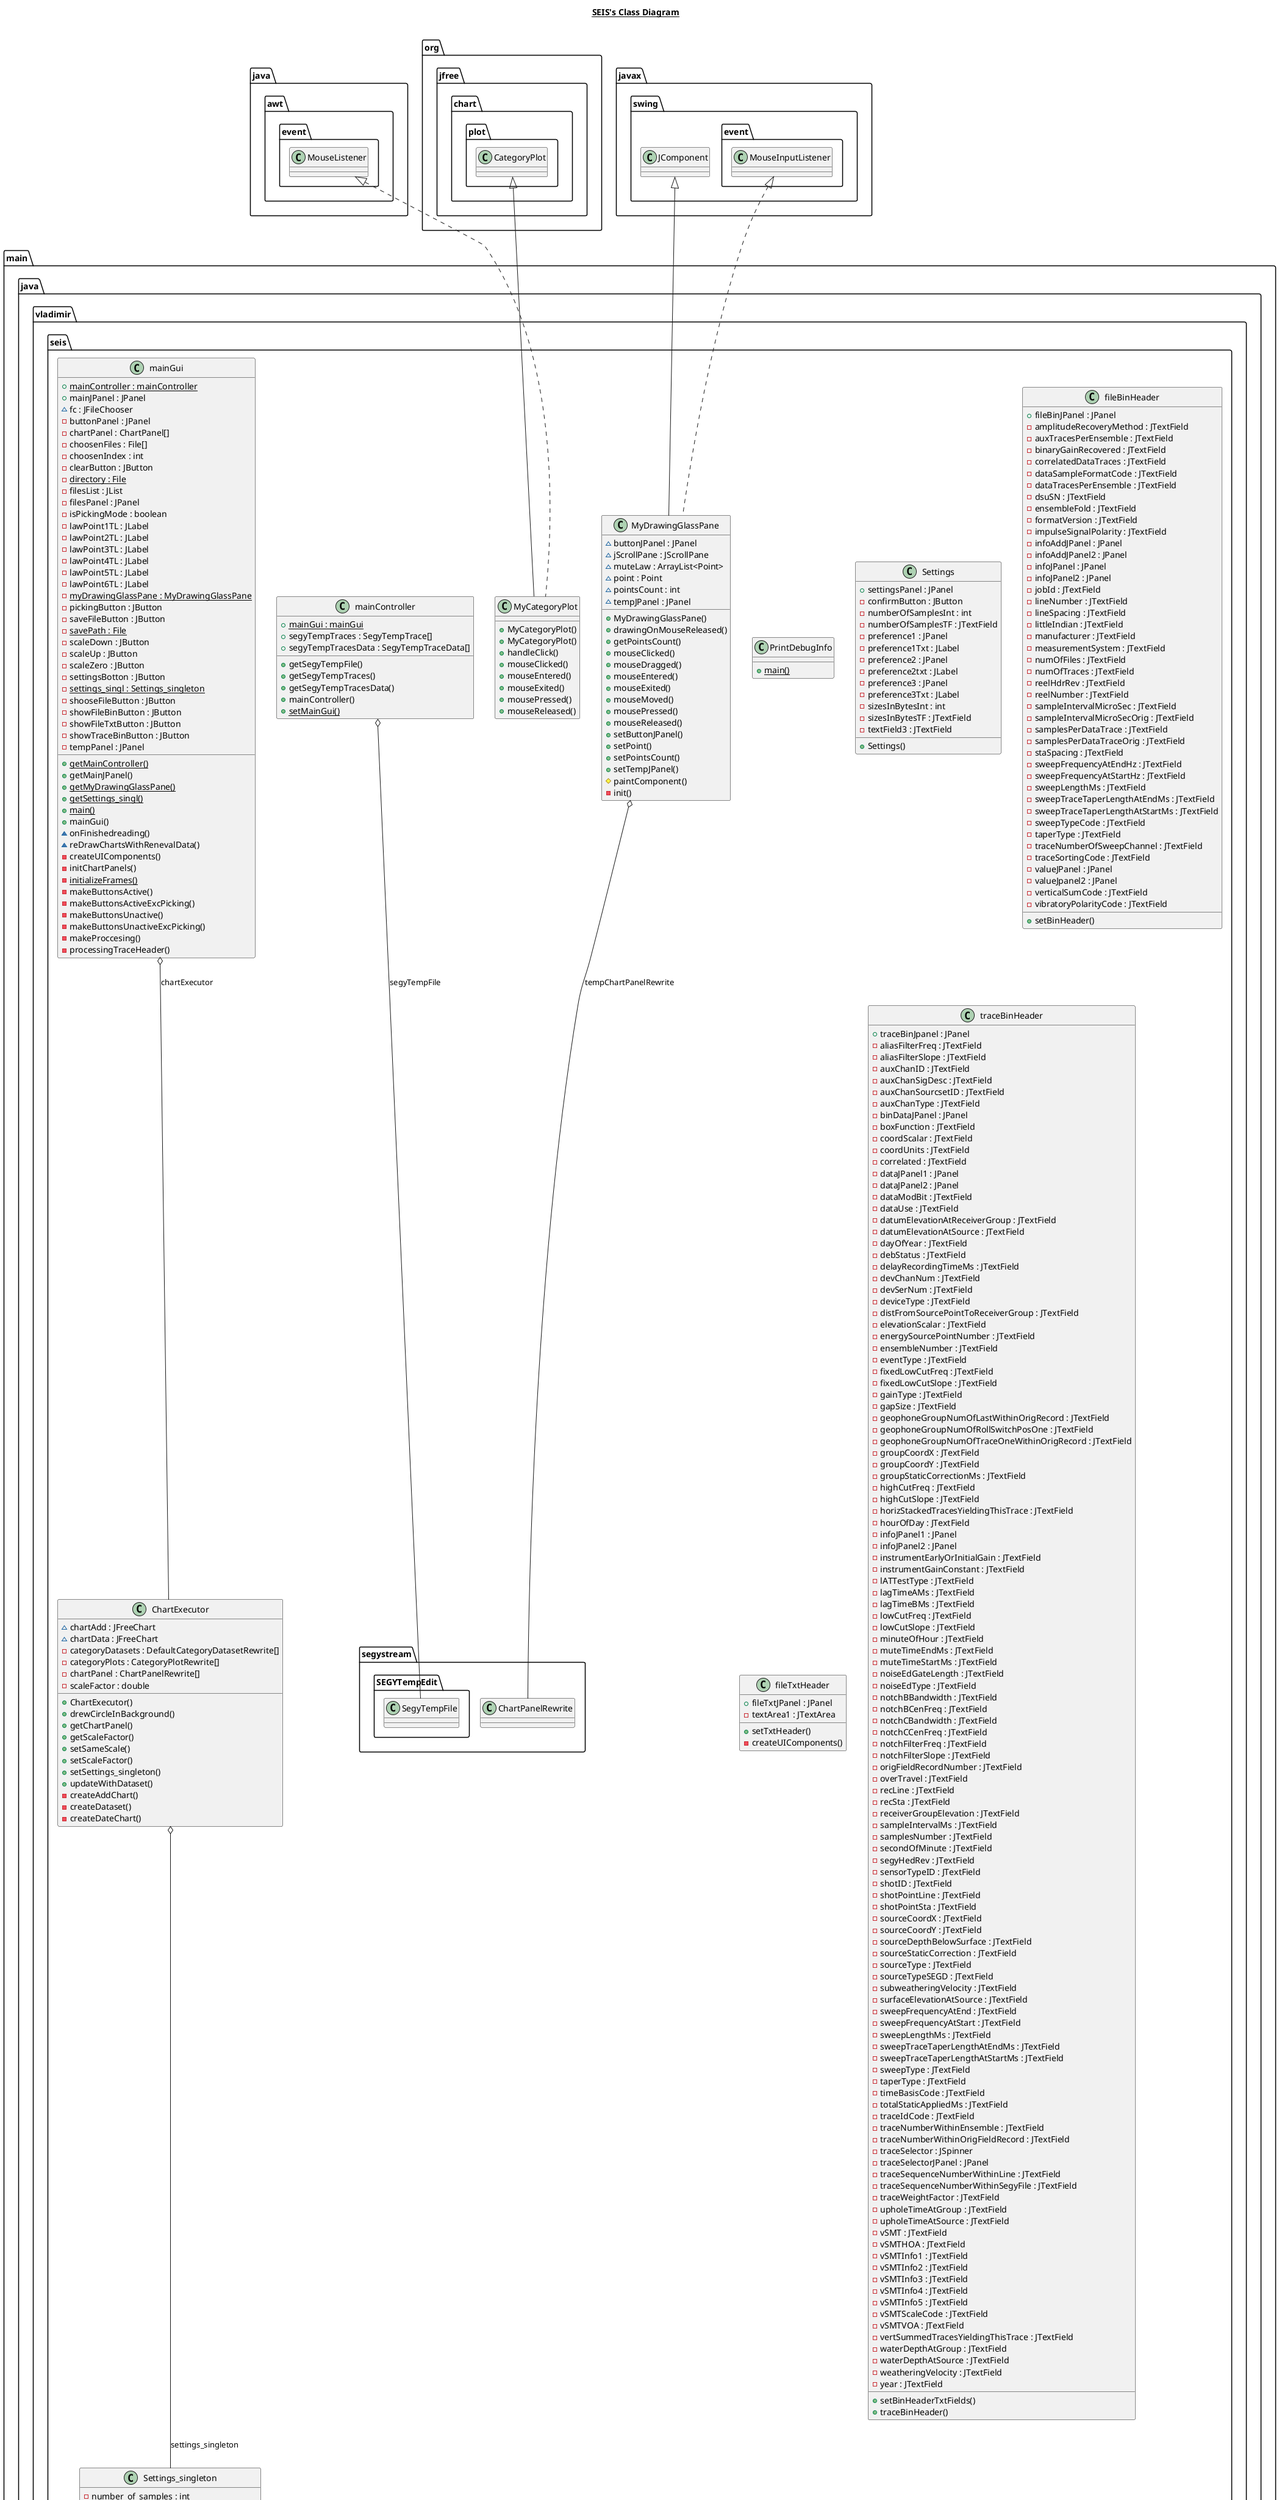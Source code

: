 @startuml

title __SEIS's Class Diagram__\n

  namespace main.java.vladimir.seis {
    class main.java.vladimir.seis.ChartExecutor {
        ~ chartAdd : JFreeChart
        ~ chartData : JFreeChart
        - categoryDatasets : DefaultCategoryDatasetRewrite[]
        - categoryPlots : CategoryPlotRewrite[]
        - chartPanel : ChartPanelRewrite[]
        - scaleFactor : double
        + ChartExecutor()
        + drewCircleInBackground()
        + getChartPanel()
        + getScaleFactor()
        + setSameScale()
        + setScaleFactor()
        + setSettings_singleton()
        + updateWithDataset()
        - createAddChart()
        - createDataset()
        - createDateChart()
    }
  }
  

  namespace main.java.vladimir.seis {
    class main.java.vladimir.seis.MyCategoryPlot {
        + MyCategoryPlot()
        + MyCategoryPlot()
        + handleClick()
        + mouseClicked()
        + mouseEntered()
        + mouseExited()
        + mousePressed()
        + mouseReleased()
    }
  }
  

  namespace main.java.vladimir.seis {
    class main.java.vladimir.seis.MyDrawingGlassPane {
        ~ buttonJPanel : JPanel
        ~ jScrollPane : JScrollPane
        ~ muteLaw : ArrayList<Point>
        ~ point : Point
        ~ pointsCount : int
        ~ tempJPanel : JPanel
        + MyDrawingGlassPane()
        + drawingOnMouseReleased()
        + getPointsCount()
        + mouseClicked()
        + mouseDragged()
        + mouseEntered()
        + mouseExited()
        + mouseMoved()
        + mousePressed()
        + mouseReleased()
        + setButtonJPanel()
        + setPoint()
        + setPointsCount()
        + setTempJPanel()
        # paintComponent()
        - init()
    }
  }
  

  namespace main.java.vladimir.seis {
    class main.java.vladimir.seis.PrintDebugInfo {
        {static} + main()
    }
  }
  

  namespace main.java.vladimir.seis {
    class main.java.vladimir.seis.Settings {
        + settingsPanel : JPanel
        - confirmButton : JButton
        - numberOfSamplesInt : int
        - numberOfSamplesTF : JTextField
        - preference1 : JPanel
        - preference1Txt : JLabel
        - preference2 : JPanel
        - preference2txt : JLabel
        - preference3 : JPanel
        - preference3Txt : JLabel
        - sizesInBytesInt : int
        - sizesInBytesTF : JTextField
        - textField3 : JTextField
        + Settings()
    }
  }
  

  namespace main.java.vladimir.seis {
    class main.java.vladimir.seis.Settings_singleton {
        - number_of_samples : int
        - sample_sizeInBytes : int
        - trimLaw : ArrayList<TrimLawSingleValue>
        + addValueToTrimLaw()
        + getNumber_of_samples()
        + getSample_sizeInBytes()
        + getSettings_singleton()
        + setNumber_of_samples()
        + setSample_sizeInBytes()
        + zerodTrimLaw()
    }
  }
  

  namespace main.java.vladimir.seis {
    class main.java.vladimir.seis.fileBinHeader {
        + fileBinJPanel : JPanel
        - amplitudeRecoveryMethod : JTextField
        - auxTracesPerEnsemble : JTextField
        - binaryGainRecovered : JTextField
        - correlatedDataTraces : JTextField
        - dataSampleFormatCode : JTextField
        - dataTracesPerEnsemble : JTextField
        - dsuSN : JTextField
        - ensembleFold : JTextField
        - formatVersion : JTextField
        - impulseSignalPolarity : JTextField
        - infoAddJPanel : JPanel
        - infoAddJPanel2 : JPanel
        - infoJPanel : JPanel
        - infoJPanel2 : JPanel
        - jobId : JTextField
        - lineNumber : JTextField
        - lineSpacing : JTextField
        - littleIndian : JTextField
        - manufacturer : JTextField
        - measurementSystem : JTextField
        - numOfFiles : JTextField
        - numOfTraces : JTextField
        - reelHdrRev : JTextField
        - reelNumber : JTextField
        - sampleIntervalMicroSec : JTextField
        - sampleIntervalMicroSecOrig : JTextField
        - samplesPerDataTrace : JTextField
        - samplesPerDataTraceOrig : JTextField
        - staSpacing : JTextField
        - sweepFrequencyAtEndHz : JTextField
        - sweepFrequencyAtStartHz : JTextField
        - sweepLengthMs : JTextField
        - sweepTraceTaperLengthAtEndMs : JTextField
        - sweepTraceTaperLengthAtStartMs : JTextField
        - sweepTypeCode : JTextField
        - taperType : JTextField
        - traceNumberOfSweepChannel : JTextField
        - traceSortingCode : JTextField
        - valueJPanel : JPanel
        - valueJpanel2 : JPanel
        - verticalSumCode : JTextField
        - vibratoryPolarityCode : JTextField
        + setBinHeader()
    }
  }
  

  namespace main.java.vladimir.seis {
    class main.java.vladimir.seis.fileTxtHeader {
        + fileTxtJPanel : JPanel
        - textArea1 : JTextArea
        + setTxtHeader()
        - createUIComponents()
    }
  }
  

  namespace main.java.vladimir.seis {
    class main.java.vladimir.seis.mainController {
        {static} + mainGui : mainGui
        + segyTempTraces : SegyTempTrace[]
        + segyTempTracesData : SegyTempTraceData[]
        + getSegyTempFile()
        + getSegyTempTraces()
        + getSegyTempTracesData()
        + mainController()
        {static} + setMainGui()
    }
  }
  

  namespace main.java.vladimir.seis {
    class main.java.vladimir.seis.mainGui {
        {static} + mainController : mainController
        + mainJPanel : JPanel
        ~ fc : JFileChooser
        - buttonPanel : JPanel
        - chartPanel : ChartPanel[]
        - choosenFiles : File[]
        - choosenIndex : int
        - clearButton : JButton
        {static} - directory : File
        - filesList : JList
        - filesPanel : JPanel
        - isPickingMode : boolean
        - lawPoint1TL : JLabel
        - lawPoint2TL : JLabel
        - lawPoint3TL : JLabel
        - lawPoint4TL : JLabel
        - lawPoint5TL : JLabel
        - lawPoint6TL : JLabel
        {static} - myDrawingGlassPane : MyDrawingGlassPane
        - pickingButton : JButton
        - saveFileButton : JButton
        {static} - savePath : File
        - scaleDown : JButton
        - scaleUp : JButton
        - scaleZero : JButton
        - settingsBotton : JButton
        {static} - settings_singl : Settings_singleton
        - shooseFileButton : JButton
        - showFileBinButton : JButton
        - showFileTxtButton : JButton
        - showTraceBinButton : JButton
        - tempPanel : JPanel
        {static} + getMainController()
        + getMainJPanel()
        {static} + getMyDrawingGlassPane()
        {static} + getSettings_singl()
        {static} + main()
        + mainGui()
        ~ onFinishedreading()
        ~ reDrawChartsWithRenevalData()
        - createUIComponents()
        - initChartPanels()
        {static} - initializeFrames()
        - makeButtonsActive()
        - makeButtonsActiveExcPicking()
        - makeButtonsUnactive()
        - makeButtonsUnactiveExcPicking()
        - makeProccesing()
        - processingTraceHeader()
    }
  }
  

  namespace main.java.vladimir.seis {
    class main.java.vladimir.seis.traceBinHeader {
        + traceBinJpanel : JPanel
        - aliasFilterFreq : JTextField
        - aliasFilterSlope : JTextField
        - auxChanID : JTextField
        - auxChanSigDesc : JTextField
        - auxChanSourcsetID : JTextField
        - auxChanType : JTextField
        - binDataJPanel : JPanel
        - boxFunction : JTextField
        - coordScalar : JTextField
        - coordUnits : JTextField
        - correlated : JTextField
        - dataJPanel1 : JPanel
        - dataJPanel2 : JPanel
        - dataModBit : JTextField
        - dataUse : JTextField
        - datumElevationAtReceiverGroup : JTextField
        - datumElevationAtSource : JTextField
        - dayOfYear : JTextField
        - debStatus : JTextField
        - delayRecordingTimeMs : JTextField
        - devChanNum : JTextField
        - devSerNum : JTextField
        - deviceType : JTextField
        - distFromSourcePointToReceiverGroup : JTextField
        - elevationScalar : JTextField
        - energySourcePointNumber : JTextField
        - ensembleNumber : JTextField
        - eventType : JTextField
        - fixedLowCutFreq : JTextField
        - fixedLowCutSlope : JTextField
        - gainType : JTextField
        - gapSize : JTextField
        - geophoneGroupNumOfLastWithinOrigRecord : JTextField
        - geophoneGroupNumOfRollSwitchPosOne : JTextField
        - geophoneGroupNumOfTraceOneWithinOrigRecord : JTextField
        - groupCoordX : JTextField
        - groupCoordY : JTextField
        - groupStaticCorrectionMs : JTextField
        - highCutFreq : JTextField
        - highCutSlope : JTextField
        - horizStackedTracesYieldingThisTrace : JTextField
        - hourOfDay : JTextField
        - infoJPanel1 : JPanel
        - infoJPanel2 : JPanel
        - instrumentEarlyOrInitialGain : JTextField
        - instrumentGainConstant : JTextField
        - lATTestType : JTextField
        - lagTimeAMs : JTextField
        - lagTimeBMs : JTextField
        - lowCutFreq : JTextField
        - lowCutSlope : JTextField
        - minuteOfHour : JTextField
        - muteTimeEndMs : JTextField
        - muteTimeStartMs : JTextField
        - noiseEdGateLength : JTextField
        - noiseEdType : JTextField
        - notchBBandwidth : JTextField
        - notchBCenFreq : JTextField
        - notchCBandwidth : JTextField
        - notchCCenFreq : JTextField
        - notchFilterFreq : JTextField
        - notchFilterSlope : JTextField
        - origFieldRecordNumber : JTextField
        - overTravel : JTextField
        - recLine : JTextField
        - recSta : JTextField
        - receiverGroupElevation : JTextField
        - sampleIntervalMs : JTextField
        - samplesNumber : JTextField
        - secondOfMinute : JTextField
        - segyHedRev : JTextField
        - sensorTypeID : JTextField
        - shotID : JTextField
        - shotPointLine : JTextField
        - shotPointSta : JTextField
        - sourceCoordX : JTextField
        - sourceCoordY : JTextField
        - sourceDepthBelowSurface : JTextField
        - sourceStaticCorrection : JTextField
        - sourceType : JTextField
        - sourceTypeSEGD : JTextField
        - subweatheringVelocity : JTextField
        - surfaceElevationAtSource : JTextField
        - sweepFrequencyAtEnd : JTextField
        - sweepFrequencyAtStart : JTextField
        - sweepLengthMs : JTextField
        - sweepTraceTaperLengthAtEndMs : JTextField
        - sweepTraceTaperLengthAtStartMs : JTextField
        - sweepType : JTextField
        - taperType : JTextField
        - timeBasisCode : JTextField
        - totalStaticAppliedMs : JTextField
        - traceIdCode : JTextField
        - traceNumberWithinEnsemble : JTextField
        - traceNumberWithinOrigFieldRecord : JTextField
        - traceSelector : JSpinner
        - traceSelectorJPanel : JPanel
        - traceSequenceNumberWithinLine : JTextField
        - traceSequenceNumberWithinSegyFile : JTextField
        - traceWeightFactor : JTextField
        - upholeTimeAtGroup : JTextField
        - upholeTimeAtSource : JTextField
        - vSMT : JTextField
        - vSMTHOA : JTextField
        - vSMTInfo1 : JTextField
        - vSMTInfo2 : JTextField
        - vSMTInfo3 : JTextField
        - vSMTInfo4 : JTextField
        - vSMTInfo5 : JTextField
        - vSMTScaleCode : JTextField
        - vSMTVOA : JTextField
        - vertSummedTracesYieldingThisTrace : JTextField
        - waterDepthAtGroup : JTextField
        - waterDepthAtSource : JTextField
        - weatheringVelocity : JTextField
        - year : JTextField
        + setBinHeaderTxtFields()
        + traceBinHeader()
    }
  }
  

  main.java.vladimir.seis.ChartExecutor o-- main.java.vladimir.seis.Settings_singleton : settings_singleton
  main.java.vladimir.seis.MyCategoryPlot .up.|> java.awt.event.MouseListener
  main.java.vladimir.seis.MyCategoryPlot -up-|> org.jfree.chart.plot.CategoryPlot
  main.java.vladimir.seis.MyDrawingGlassPane .up.|> javax.swing.event.MouseInputListener
  main.java.vladimir.seis.MyDrawingGlassPane -up-|> javax.swing.JComponent
  main.java.vladimir.seis.MyDrawingGlassPane o-- main.java.vladimir.seis.segystream.ChartPanelRewrite : tempChartPanelRewrite
  main.java.vladimir.seis.Settings_singleton o-- main.java.vladimir.seis.Settings_singleton : settings_singleton
  main.java.vladimir.seis.mainController o-- main.java.vladimir.seis.segystream.SEGYTempEdit.SegyTempFile : segyTempFile
  main.java.vladimir.seis.mainGui o-- main.java.vladimir.seis.ChartExecutor : chartExecutor


right footer


PlantUML diagram generated by SketchIt! (https://bitbucket.org/pmesmeur/sketch.it)
For more information about this tool, please contact philippe.mesmeur@gmail.com
endfooter

@enduml
